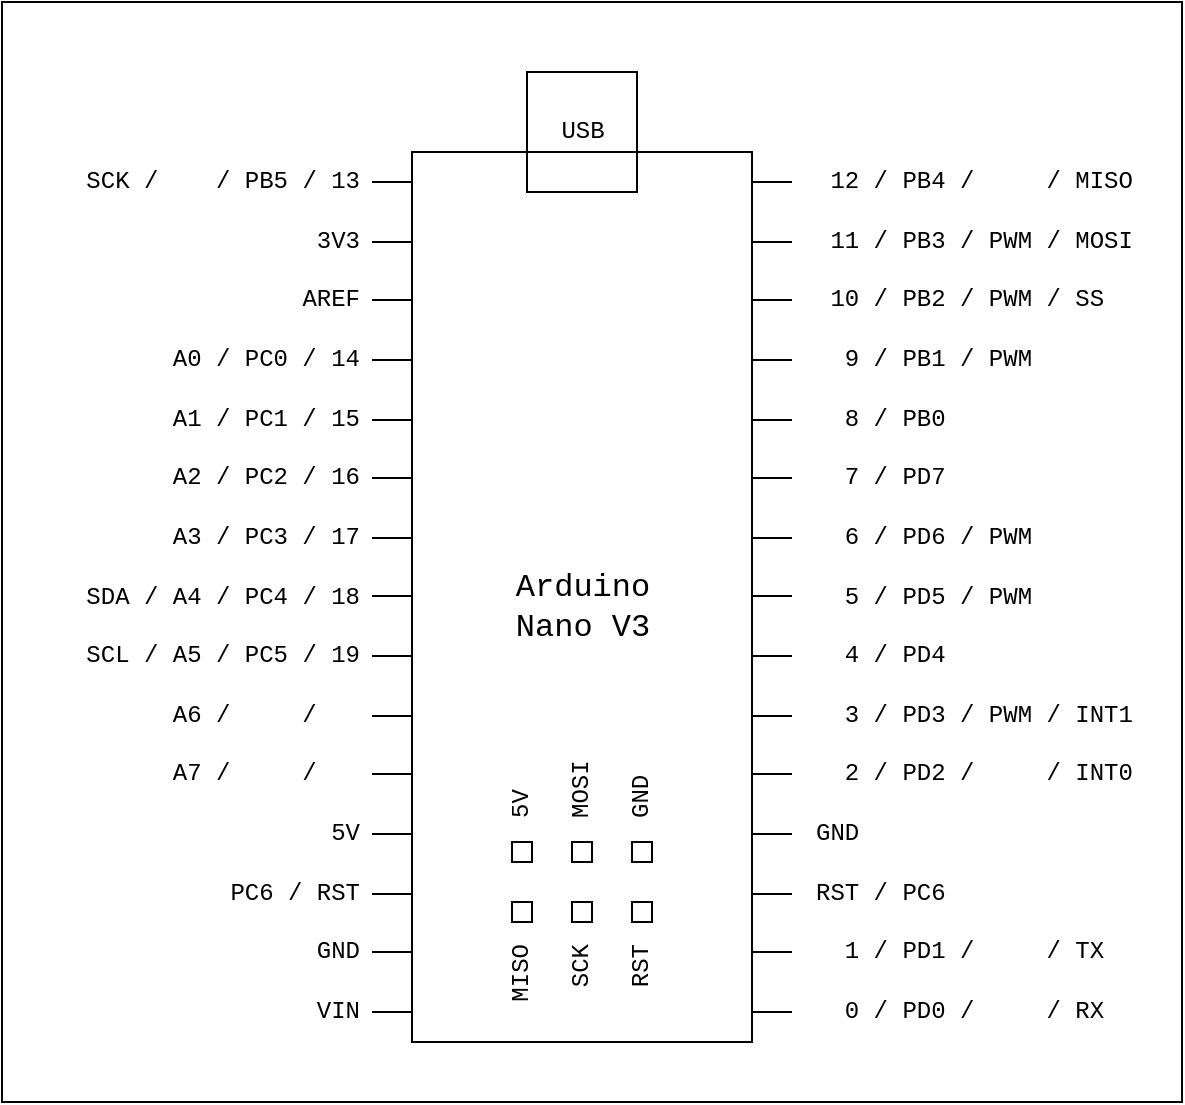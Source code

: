<mxfile>
    <diagram id="rOZSbEzyaqEvwGihrRK6" name="Page-1">
        <mxGraphModel dx="778" dy="599" grid="1" gridSize="10" guides="1" tooltips="1" connect="1" arrows="1" fold="1" page="1" pageScale="1" pageWidth="850" pageHeight="1100" math="0" shadow="0">
            <root>
                <mxCell id="0"/>
                <mxCell id="118" value="bg" parent="0"/>
                <mxCell id="117" value="" style="rounded=0;whiteSpace=wrap;html=1;fillColor=#FFFFFF;" parent="118" vertex="1">
                    <mxGeometry x="20" y="10" width="590" height="550" as="geometry"/>
                </mxCell>
                <mxCell id="1" parent="0"/>
                <mxCell id="39" value="" style="rounded=0;whiteSpace=wrap;html=1;fontFamily=Courier New;fillColor=none;rotation=-180;" parent="1" vertex="1">
                    <mxGeometry x="225" y="85" width="170" height="445" as="geometry"/>
                </mxCell>
                <mxCell id="38" value="&lt;font style=&quot;font-size: 16px;&quot;&gt;Arduino&lt;br&gt;Nano V3&lt;/font&gt;" style="text;html=1;align=center;verticalAlign=middle;resizable=0;points=[];autosize=1;strokeColor=none;fillColor=none;fontFamily=Courier New;rotation=0;" parent="1" vertex="1">
                    <mxGeometry x="265" y="288" width="90" height="50" as="geometry"/>
                </mxCell>
                <mxCell id="40" value="USB" style="rounded=0;whiteSpace=wrap;html=1;fontFamily=Courier New;fillColor=none;rotation=0;" parent="1" vertex="1">
                    <mxGeometry x="282.5" y="45" width="55" height="60" as="geometry"/>
                </mxCell>
                <mxCell id="69" value="" style="endArrow=none;html=1;fontFamily=Courier New;" parent="1" edge="1">
                    <mxGeometry width="50" height="50" relative="1" as="geometry">
                        <mxPoint x="415" y="515" as="sourcePoint"/>
                        <mxPoint x="395" y="515" as="targetPoint"/>
                    </mxGeometry>
                </mxCell>
                <mxCell id="71" value="" style="endArrow=none;html=1;fontFamily=Courier New;" parent="1" edge="1">
                    <mxGeometry width="50" height="50" relative="1" as="geometry">
                        <mxPoint x="415" y="485" as="sourcePoint"/>
                        <mxPoint x="395" y="485" as="targetPoint"/>
                    </mxGeometry>
                </mxCell>
                <mxCell id="72" value="" style="endArrow=none;html=1;fontFamily=Courier New;" parent="1" edge="1">
                    <mxGeometry width="50" height="50" relative="1" as="geometry">
                        <mxPoint x="415" y="456" as="sourcePoint"/>
                        <mxPoint x="395" y="456" as="targetPoint"/>
                    </mxGeometry>
                </mxCell>
                <mxCell id="73" value="" style="endArrow=none;html=1;fontFamily=Courier New;" parent="1" edge="1">
                    <mxGeometry width="50" height="50" relative="1" as="geometry">
                        <mxPoint x="415" y="426" as="sourcePoint"/>
                        <mxPoint x="395" y="426" as="targetPoint"/>
                    </mxGeometry>
                </mxCell>
                <mxCell id="74" value="" style="endArrow=none;html=1;fontFamily=Courier New;" parent="1" edge="1">
                    <mxGeometry width="50" height="50" relative="1" as="geometry">
                        <mxPoint x="415" y="396" as="sourcePoint"/>
                        <mxPoint x="395" y="396" as="targetPoint"/>
                    </mxGeometry>
                </mxCell>
                <mxCell id="75" value="" style="endArrow=none;html=1;fontFamily=Courier New;" parent="1" edge="1">
                    <mxGeometry width="50" height="50" relative="1" as="geometry">
                        <mxPoint x="415" y="367" as="sourcePoint"/>
                        <mxPoint x="395" y="367" as="targetPoint"/>
                    </mxGeometry>
                </mxCell>
                <mxCell id="76" value="" style="endArrow=none;html=1;fontFamily=Courier New;" parent="1" edge="1">
                    <mxGeometry width="50" height="50" relative="1" as="geometry">
                        <mxPoint x="415" y="337" as="sourcePoint"/>
                        <mxPoint x="395" y="337" as="targetPoint"/>
                    </mxGeometry>
                </mxCell>
                <mxCell id="77" value="" style="endArrow=none;html=1;fontFamily=Courier New;" parent="1" edge="1">
                    <mxGeometry width="50" height="50" relative="1" as="geometry">
                        <mxPoint x="415" y="307" as="sourcePoint"/>
                        <mxPoint x="395" y="307" as="targetPoint"/>
                    </mxGeometry>
                </mxCell>
                <mxCell id="78" value="" style="endArrow=none;html=1;fontFamily=Courier New;" parent="1" edge="1">
                    <mxGeometry width="50" height="50" relative="1" as="geometry">
                        <mxPoint x="415" y="278" as="sourcePoint"/>
                        <mxPoint x="395" y="278" as="targetPoint"/>
                    </mxGeometry>
                </mxCell>
                <mxCell id="80" value="" style="endArrow=none;html=1;fontFamily=Courier New;" parent="1" edge="1">
                    <mxGeometry width="50" height="50" relative="1" as="geometry">
                        <mxPoint x="415" y="248" as="sourcePoint"/>
                        <mxPoint x="395" y="248" as="targetPoint"/>
                    </mxGeometry>
                </mxCell>
                <mxCell id="81" value="" style="endArrow=none;html=1;fontFamily=Courier New;" parent="1" edge="1">
                    <mxGeometry width="50" height="50" relative="1" as="geometry">
                        <mxPoint x="415" y="219" as="sourcePoint"/>
                        <mxPoint x="395" y="219" as="targetPoint"/>
                    </mxGeometry>
                </mxCell>
                <mxCell id="82" value="" style="endArrow=none;html=1;fontFamily=Courier New;" parent="1" edge="1">
                    <mxGeometry width="50" height="50" relative="1" as="geometry">
                        <mxPoint x="225" y="100" as="sourcePoint"/>
                        <mxPoint x="205" y="100" as="targetPoint"/>
                    </mxGeometry>
                </mxCell>
                <mxCell id="83" value="" style="endArrow=none;html=1;fontFamily=Courier New;" parent="1" edge="1">
                    <mxGeometry width="50" height="50" relative="1" as="geometry">
                        <mxPoint x="415" y="100" as="sourcePoint"/>
                        <mxPoint x="395" y="100" as="targetPoint"/>
                    </mxGeometry>
                </mxCell>
                <mxCell id="84" value="" style="endArrow=none;html=1;fontFamily=Courier New;" parent="1" edge="1">
                    <mxGeometry width="50" height="50" relative="1" as="geometry">
                        <mxPoint x="415" y="130" as="sourcePoint"/>
                        <mxPoint x="395" y="130" as="targetPoint"/>
                    </mxGeometry>
                </mxCell>
                <mxCell id="85" value="" style="endArrow=none;html=1;fontFamily=Courier New;" parent="1" edge="1">
                    <mxGeometry width="50" height="50" relative="1" as="geometry">
                        <mxPoint x="415" y="159" as="sourcePoint"/>
                        <mxPoint x="395" y="159" as="targetPoint"/>
                    </mxGeometry>
                </mxCell>
                <mxCell id="86" value="" style="endArrow=none;html=1;fontFamily=Courier New;" parent="1" edge="1">
                    <mxGeometry width="50" height="50" relative="1" as="geometry">
                        <mxPoint x="415" y="189" as="sourcePoint"/>
                        <mxPoint x="395" y="189" as="targetPoint"/>
                    </mxGeometry>
                </mxCell>
                <mxCell id="87" value="" style="endArrow=none;html=1;fontFamily=Courier New;" parent="1" edge="1">
                    <mxGeometry width="50" height="50" relative="1" as="geometry">
                        <mxPoint x="225" y="130" as="sourcePoint"/>
                        <mxPoint x="205" y="130" as="targetPoint"/>
                    </mxGeometry>
                </mxCell>
                <mxCell id="88" value="" style="endArrow=none;html=1;fontFamily=Courier New;" parent="1" edge="1">
                    <mxGeometry width="50" height="50" relative="1" as="geometry">
                        <mxPoint x="225" y="159" as="sourcePoint"/>
                        <mxPoint x="205" y="159" as="targetPoint"/>
                    </mxGeometry>
                </mxCell>
                <mxCell id="89" value="" style="endArrow=none;html=1;fontFamily=Courier New;" parent="1" edge="1">
                    <mxGeometry width="50" height="50" relative="1" as="geometry">
                        <mxPoint x="225" y="189" as="sourcePoint"/>
                        <mxPoint x="205" y="189" as="targetPoint"/>
                    </mxGeometry>
                </mxCell>
                <mxCell id="90" value="" style="endArrow=none;html=1;fontFamily=Courier New;" parent="1" edge="1">
                    <mxGeometry width="50" height="50" relative="1" as="geometry">
                        <mxPoint x="225" y="219" as="sourcePoint"/>
                        <mxPoint x="205" y="219" as="targetPoint"/>
                    </mxGeometry>
                </mxCell>
                <mxCell id="91" value="" style="endArrow=none;html=1;fontFamily=Courier New;" parent="1" edge="1">
                    <mxGeometry width="50" height="50" relative="1" as="geometry">
                        <mxPoint x="225" y="515" as="sourcePoint"/>
                        <mxPoint x="205" y="515" as="targetPoint"/>
                    </mxGeometry>
                </mxCell>
                <mxCell id="92" value="" style="endArrow=none;html=1;fontFamily=Courier New;" parent="1" edge="1">
                    <mxGeometry width="50" height="50" relative="1" as="geometry">
                        <mxPoint x="225" y="485" as="sourcePoint"/>
                        <mxPoint x="205" y="485" as="targetPoint"/>
                    </mxGeometry>
                </mxCell>
                <mxCell id="93" value="" style="endArrow=none;html=1;fontFamily=Courier New;" parent="1" edge="1">
                    <mxGeometry width="50" height="50" relative="1" as="geometry">
                        <mxPoint x="225" y="456" as="sourcePoint"/>
                        <mxPoint x="205" y="456" as="targetPoint"/>
                    </mxGeometry>
                </mxCell>
                <mxCell id="94" value="" style="endArrow=none;html=1;fontFamily=Courier New;" parent="1" edge="1">
                    <mxGeometry width="50" height="50" relative="1" as="geometry">
                        <mxPoint x="225" y="396" as="sourcePoint"/>
                        <mxPoint x="205" y="396" as="targetPoint"/>
                    </mxGeometry>
                </mxCell>
                <mxCell id="95" value="" style="endArrow=none;html=1;fontFamily=Courier New;" parent="1" edge="1">
                    <mxGeometry width="50" height="50" relative="1" as="geometry">
                        <mxPoint x="225" y="367" as="sourcePoint"/>
                        <mxPoint x="205" y="367" as="targetPoint"/>
                    </mxGeometry>
                </mxCell>
                <mxCell id="96" value="" style="endArrow=none;html=1;fontFamily=Courier New;" parent="1" edge="1">
                    <mxGeometry width="50" height="50" relative="1" as="geometry">
                        <mxPoint x="225" y="426" as="sourcePoint"/>
                        <mxPoint x="205" y="426" as="targetPoint"/>
                    </mxGeometry>
                </mxCell>
                <mxCell id="97" value="" style="endArrow=none;html=1;fontFamily=Courier New;" parent="1" edge="1">
                    <mxGeometry width="50" height="50" relative="1" as="geometry">
                        <mxPoint x="225" y="337" as="sourcePoint"/>
                        <mxPoint x="205" y="337" as="targetPoint"/>
                    </mxGeometry>
                </mxCell>
                <mxCell id="98" value="" style="endArrow=none;html=1;fontFamily=Courier New;" parent="1" edge="1">
                    <mxGeometry width="50" height="50" relative="1" as="geometry">
                        <mxPoint x="225" y="307" as="sourcePoint"/>
                        <mxPoint x="205" y="307" as="targetPoint"/>
                    </mxGeometry>
                </mxCell>
                <mxCell id="99" value="" style="endArrow=none;html=1;fontFamily=Courier New;" parent="1" edge="1">
                    <mxGeometry width="50" height="50" relative="1" as="geometry">
                        <mxPoint x="225" y="278" as="sourcePoint"/>
                        <mxPoint x="205" y="278" as="targetPoint"/>
                    </mxGeometry>
                </mxCell>
                <mxCell id="100" value="" style="endArrow=none;html=1;fontFamily=Courier New;" parent="1" edge="1">
                    <mxGeometry width="50" height="50" relative="1" as="geometry">
                        <mxPoint x="225" y="248" as="sourcePoint"/>
                        <mxPoint x="205" y="248" as="targetPoint"/>
                    </mxGeometry>
                </mxCell>
                <mxCell id="115" value="" style="group;rotation=-90;" parent="1" vertex="1" connectable="0">
                    <mxGeometry x="230" y="405" width="160" height="90" as="geometry"/>
                </mxCell>
                <mxCell id="103" value="" style="rounded=0;whiteSpace=wrap;html=1;fontFamily=Courier New;rotation=-90;fillColor=none;" parent="115" vertex="1">
                    <mxGeometry x="45" y="55" width="10" height="10" as="geometry"/>
                </mxCell>
                <mxCell id="104" value="MISO" style="text;html=1;align=right;verticalAlign=middle;resizable=0;points=[];autosize=1;strokeColor=none;fillColor=none;fontFamily=Courier New;rotation=-90;" parent="115" vertex="1">
                    <mxGeometry x="25" y="85" width="50" height="30" as="geometry"/>
                </mxCell>
                <mxCell id="105" value="" style="rounded=0;whiteSpace=wrap;html=1;fontFamily=Courier New;rotation=-90;fillColor=none;" parent="115" vertex="1">
                    <mxGeometry x="75" y="55" width="10" height="10" as="geometry"/>
                </mxCell>
                <mxCell id="106" value="SCK" style="text;html=1;align=right;verticalAlign=middle;resizable=0;points=[];autosize=1;strokeColor=none;fillColor=none;fontFamily=Courier New;rotation=-90;" parent="115" vertex="1">
                    <mxGeometry x="55" y="85" width="50" height="30" as="geometry"/>
                </mxCell>
                <mxCell id="107" value="" style="rounded=0;whiteSpace=wrap;html=1;fontFamily=Courier New;rotation=-90;fillColor=none;" parent="115" vertex="1">
                    <mxGeometry x="105" y="55" width="10" height="10" as="geometry"/>
                </mxCell>
                <mxCell id="108" value="RST" style="text;html=1;align=right;verticalAlign=middle;resizable=0;points=[];autosize=1;strokeColor=none;fillColor=none;fontFamily=Courier New;rotation=-90;" parent="115" vertex="1">
                    <mxGeometry x="85" y="85" width="50" height="30" as="geometry"/>
                </mxCell>
                <mxCell id="109" value="" style="rounded=0;whiteSpace=wrap;html=1;fontFamily=Courier New;rotation=-90;fillColor=none;" parent="115" vertex="1">
                    <mxGeometry x="45" y="25" width="10" height="10" as="geometry"/>
                </mxCell>
                <mxCell id="110" value="" style="rounded=0;whiteSpace=wrap;html=1;fontFamily=Courier New;rotation=-90;fillColor=none;" parent="115" vertex="1">
                    <mxGeometry x="75" y="25" width="10" height="10" as="geometry"/>
                </mxCell>
                <mxCell id="111" value="" style="rounded=0;whiteSpace=wrap;html=1;fontFamily=Courier New;rotation=-90;fillColor=none;" parent="115" vertex="1">
                    <mxGeometry x="105" y="25" width="10" height="10" as="geometry"/>
                </mxCell>
                <mxCell id="112" value="5V" style="text;html=1;align=left;verticalAlign=middle;resizable=0;points=[];autosize=1;strokeColor=none;fillColor=none;fontFamily=Courier New;rotation=-90;" parent="115" vertex="1">
                    <mxGeometry x="30" y="-20" width="40" height="30" as="geometry"/>
                </mxCell>
                <mxCell id="113" value="MOSI" style="text;html=1;align=left;verticalAlign=middle;resizable=0;points=[];autosize=1;strokeColor=none;fillColor=none;fontFamily=Courier New;rotation=-90;" parent="115" vertex="1">
                    <mxGeometry x="55" y="-25" width="50" height="30" as="geometry"/>
                </mxCell>
                <mxCell id="114" value="GND" style="text;html=1;align=left;verticalAlign=middle;resizable=0;points=[];autosize=1;strokeColor=none;fillColor=none;fontFamily=Courier New;rotation=-90;" parent="115" vertex="1">
                    <mxGeometry x="85" y="-25" width="50" height="30" as="geometry"/>
                </mxCell>
                <mxCell id="27" value="A1 / PC1 / 15" style="text;html=1;align=right;verticalAlign=middle;resizable=0;points=[];autosize=1;strokeColor=none;fillColor=none;fontFamily=Courier New;rotation=-360;" parent="1" vertex="1">
                    <mxGeometry x="80" y="204" width="120" height="30" as="geometry"/>
                </mxCell>
                <mxCell id="28" value="A2 / PC2 / 16" style="text;html=1;align=right;verticalAlign=middle;resizable=0;points=[];autosize=1;strokeColor=none;fillColor=none;fontFamily=Courier New;rotation=-360;" parent="1" vertex="1">
                    <mxGeometry x="80" y="233" width="120" height="30" as="geometry"/>
                </mxCell>
                <mxCell id="36" value="GND" style="text;html=1;align=right;verticalAlign=middle;resizable=0;points=[];autosize=1;strokeColor=none;fillColor=none;fontFamily=Courier New;rotation=-360;" parent="1" vertex="1">
                    <mxGeometry x="150" y="470" width="50" height="30" as="geometry"/>
                </mxCell>
                <mxCell id="37" value="VIN" style="text;html=1;align=right;verticalAlign=middle;resizable=0;points=[];autosize=1;strokeColor=none;fillColor=none;fontFamily=Courier New;rotation=-360;" parent="1" vertex="1">
                    <mxGeometry x="150" y="500" width="50" height="30" as="geometry"/>
                </mxCell>
                <mxCell id="23" value="SCK /&amp;nbsp; &amp;nbsp; / PB5 / 13" style="text;html=1;align=right;verticalAlign=middle;resizable=0;points=[];autosize=1;strokeColor=none;fillColor=none;fontFamily=Courier New;rotation=-360;" parent="1" vertex="1">
                    <mxGeometry x="40" y="85.0" width="160" height="30" as="geometry"/>
                </mxCell>
                <mxCell id="24" value="3V3" style="text;html=1;align=right;verticalAlign=middle;resizable=0;points=[];autosize=1;strokeColor=none;fillColor=none;fontFamily=Courier New;rotation=-360;" parent="1" vertex="1">
                    <mxGeometry x="150" y="115.0" width="50" height="30" as="geometry"/>
                </mxCell>
                <mxCell id="25" value="AREF" style="text;html=1;align=right;verticalAlign=middle;resizable=0;points=[];autosize=1;strokeColor=none;fillColor=none;fontFamily=Courier New;rotation=-360;" parent="1" vertex="1">
                    <mxGeometry x="150" y="144" width="50" height="30" as="geometry"/>
                </mxCell>
                <mxCell id="26" value="A0 / PC0 / 14" style="text;html=1;align=right;verticalAlign=middle;resizable=0;points=[];autosize=1;strokeColor=none;fillColor=none;fontFamily=Courier New;rotation=-360;" parent="1" vertex="1">
                    <mxGeometry x="80" y="174" width="120" height="30" as="geometry"/>
                </mxCell>
                <mxCell id="29" value="A3 / PC3 / 17" style="text;html=1;align=right;verticalAlign=middle;resizable=0;points=[];autosize=1;strokeColor=none;fillColor=none;fontFamily=Courier New;rotation=-360;" parent="1" vertex="1">
                    <mxGeometry x="80" y="263" width="120" height="30" as="geometry"/>
                </mxCell>
                <mxCell id="30" value="SDA / A4 / PC4 / 18" style="text;html=1;align=right;verticalAlign=middle;resizable=0;points=[];autosize=1;strokeColor=none;fillColor=none;fontFamily=Courier New;rotation=-360;" parent="1" vertex="1">
                    <mxGeometry x="40" y="293" width="160" height="30" as="geometry"/>
                </mxCell>
                <mxCell id="31" value="SCL / A5 / PC5 / 19" style="text;html=1;align=right;verticalAlign=middle;resizable=0;points=[];autosize=1;strokeColor=none;fillColor=none;fontFamily=Courier New;rotation=-360;" parent="1" vertex="1">
                    <mxGeometry x="40" y="322" width="160" height="30" as="geometry"/>
                </mxCell>
                <mxCell id="32" value="A6 /&amp;nbsp; &amp;nbsp; &amp;nbsp;/&amp;nbsp; &amp;nbsp;" style="text;html=1;align=right;verticalAlign=middle;resizable=0;points=[];autosize=1;strokeColor=none;fillColor=none;fontFamily=Courier New;rotation=-360;" parent="1" vertex="1">
                    <mxGeometry x="80" y="352" width="120" height="30" as="geometry"/>
                </mxCell>
                <mxCell id="33" value="A7 /&amp;nbsp; &amp;nbsp; &amp;nbsp;/&amp;nbsp; &amp;nbsp;" style="text;html=1;align=right;verticalAlign=middle;resizable=0;points=[];autosize=1;strokeColor=none;fillColor=none;fontFamily=Courier New;rotation=-360;" parent="1" vertex="1">
                    <mxGeometry x="80" y="381" width="120" height="30" as="geometry"/>
                </mxCell>
                <mxCell id="34" value="5V" style="text;html=1;align=right;verticalAlign=middle;resizable=0;points=[];autosize=1;strokeColor=none;fillColor=none;fontFamily=Courier New;rotation=-360;" parent="1" vertex="1">
                    <mxGeometry x="160" y="411" width="40" height="30" as="geometry"/>
                </mxCell>
                <mxCell id="35" value="PC6 / RST" style="text;html=1;align=right;verticalAlign=middle;resizable=0;points=[];autosize=1;strokeColor=none;fillColor=none;fontFamily=Courier New;rotation=-360;" parent="1" vertex="1">
                    <mxGeometry x="110" y="441" width="90" height="30" as="geometry"/>
                </mxCell>
                <mxCell id="8" value="&amp;nbsp;12 / PB4 /&amp;nbsp; &amp;nbsp; &amp;nbsp;/ MISO" style="text;html=1;align=left;verticalAlign=middle;resizable=0;points=[];autosize=1;strokeColor=none;fillColor=none;fontFamily=Courier New;rotation=-360;" parent="1" vertex="1">
                    <mxGeometry x="425" y="85.0" width="180" height="30" as="geometry"/>
                </mxCell>
                <mxCell id="9" value="&amp;nbsp;11 / PB3 / PWM / MOSI" style="text;html=1;align=left;verticalAlign=middle;resizable=0;points=[];autosize=1;strokeColor=none;fillColor=none;fontFamily=Courier New;rotation=-360;" parent="1" vertex="1">
                    <mxGeometry x="425" y="115.0" width="180" height="30" as="geometry"/>
                </mxCell>
                <mxCell id="10" value="&amp;nbsp;10 / PB2 / PWM / SS" style="text;html=1;align=left;verticalAlign=middle;resizable=0;points=[];autosize=1;strokeColor=none;fillColor=none;fontFamily=Courier New;rotation=-360;" parent="1" vertex="1">
                    <mxGeometry x="425" y="144" width="170" height="30" as="geometry"/>
                </mxCell>
                <mxCell id="11" value="&amp;nbsp; 9 / PB1 / PWM" style="text;html=1;align=left;verticalAlign=middle;resizable=0;points=[];autosize=1;strokeColor=none;fillColor=none;fontFamily=Courier New;rotation=-360;" parent="1" vertex="1">
                    <mxGeometry x="425" y="174" width="130" height="30" as="geometry"/>
                </mxCell>
                <mxCell id="12" value="&amp;nbsp; 8 / PB0" style="text;html=1;align=left;verticalAlign=middle;resizable=0;points=[];autosize=1;strokeColor=none;fillColor=none;fontFamily=Courier New;rotation=-360;" parent="1" vertex="1">
                    <mxGeometry x="425" y="204" width="90" height="30" as="geometry"/>
                </mxCell>
                <mxCell id="13" value="&amp;nbsp; 7 / PD7" style="text;html=1;align=left;verticalAlign=middle;resizable=0;points=[];autosize=1;strokeColor=none;fillColor=none;fontFamily=Courier New;rotation=-360;" parent="1" vertex="1">
                    <mxGeometry x="425" y="233" width="90" height="30" as="geometry"/>
                </mxCell>
                <mxCell id="14" value="&amp;nbsp; 6 / PD6 / PWM" style="text;html=1;align=left;verticalAlign=middle;resizable=0;points=[];autosize=1;strokeColor=none;fillColor=none;fontFamily=Courier New;rotation=-360;" parent="1" vertex="1">
                    <mxGeometry x="425" y="263" width="130" height="30" as="geometry"/>
                </mxCell>
                <mxCell id="15" value="&amp;nbsp; 5 / PD5 / PWM" style="text;html=1;align=left;verticalAlign=middle;resizable=0;points=[];autosize=1;strokeColor=none;fillColor=none;fontFamily=Courier New;rotation=-360;" parent="1" vertex="1">
                    <mxGeometry x="425" y="293" width="130" height="30" as="geometry"/>
                </mxCell>
                <mxCell id="16" value="&amp;nbsp; 4 / PD4" style="text;html=1;align=left;verticalAlign=middle;resizable=0;points=[];autosize=1;strokeColor=none;fillColor=none;fontFamily=Courier New;rotation=-360;" parent="1" vertex="1">
                    <mxGeometry x="425" y="322" width="90" height="30" as="geometry"/>
                </mxCell>
                <mxCell id="17" value="&amp;nbsp; 3 / PD3 / PWM / INT1" style="text;html=1;align=left;verticalAlign=middle;resizable=0;points=[];autosize=1;strokeColor=none;fillColor=none;fontFamily=Courier New;rotation=-360;" parent="1" vertex="1">
                    <mxGeometry x="425" y="352" width="180" height="30" as="geometry"/>
                </mxCell>
                <mxCell id="18" value="&amp;nbsp; 2 / PD2 /&amp;nbsp; &amp;nbsp; &amp;nbsp;/ INT0" style="text;html=1;align=left;verticalAlign=middle;resizable=0;points=[];autosize=1;strokeColor=none;fillColor=none;fontFamily=Courier New;rotation=-360;" parent="1" vertex="1">
                    <mxGeometry x="425" y="381" width="180" height="30" as="geometry"/>
                </mxCell>
                <mxCell id="19" value="GND" style="text;html=1;align=left;verticalAlign=middle;resizable=0;points=[];autosize=1;strokeColor=none;fillColor=none;fontFamily=Courier New;rotation=-360;" parent="1" vertex="1">
                    <mxGeometry x="425" y="411" width="50" height="30" as="geometry"/>
                </mxCell>
                <mxCell id="20" value="RST / PC6" style="text;html=1;align=left;verticalAlign=middle;resizable=0;points=[];autosize=1;strokeColor=none;fillColor=none;fontFamily=Courier New;rotation=-360;" parent="1" vertex="1">
                    <mxGeometry x="425" y="441" width="90" height="30" as="geometry"/>
                </mxCell>
                <mxCell id="21" value="&amp;nbsp; 1 / PD1 /&amp;nbsp; &amp;nbsp; &amp;nbsp;/ TX" style="text;html=1;align=left;verticalAlign=middle;resizable=0;points=[];autosize=1;strokeColor=none;fillColor=none;fontFamily=Courier New;rotation=-360;" parent="1" vertex="1">
                    <mxGeometry x="425" y="470" width="170" height="30" as="geometry"/>
                </mxCell>
                <mxCell id="22" value="&amp;nbsp; 0 / PD0 /&amp;nbsp; &amp;nbsp; &amp;nbsp;/ RX" style="text;html=1;align=left;verticalAlign=middle;resizable=0;points=[];autosize=1;strokeColor=none;fillColor=none;fontFamily=Courier New;rotation=-360;" parent="1" vertex="1">
                    <mxGeometry x="425" y="500" width="170" height="30" as="geometry"/>
                </mxCell>
            </root>
        </mxGraphModel>
    </diagram>
</mxfile>